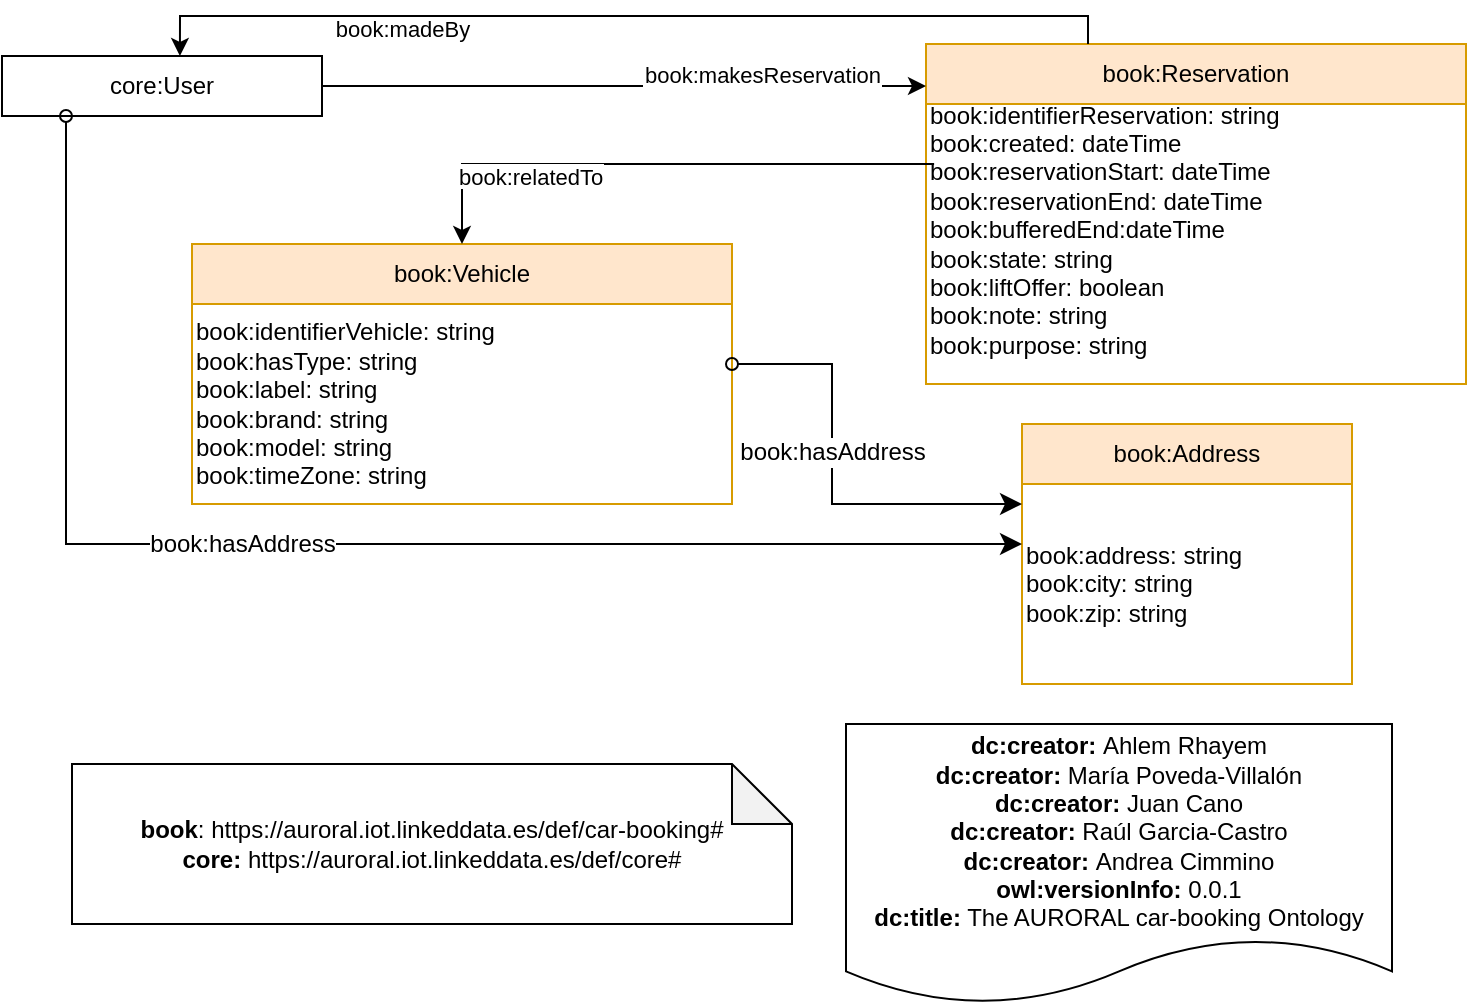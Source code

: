 <mxfile version="17.4.2" type="device"><diagram id="j3Iuz5jW5ZWUwNRPTU0H" name="Page-1"><mxGraphModel dx="2169" dy="2004" grid="1" gridSize="10" guides="1" tooltips="1" connect="1" arrows="1" fold="1" page="1" pageScale="1" pageWidth="827" pageHeight="1169" math="0" shadow="0"><root><mxCell id="0"/><mxCell id="1" parent="0"/><mxCell id="gPk9N1OhDavFBoFfnbrE-4" value="&lt;div&gt;&lt;b&gt;dc:creator:&lt;/b&gt;&amp;nbsp;Ahlem Rhayem&lt;b&gt;&lt;br&gt;&lt;/b&gt;&lt;/div&gt;&lt;div&gt;&lt;b&gt;dc:creator:&lt;/b&gt;&amp;nbsp;María Poveda-Villalón&lt;/div&gt;&lt;div&gt;&lt;div&gt;&lt;b&gt;dc:creator:&lt;/b&gt;&amp;nbsp;Juan Cano&lt;/div&gt;&lt;/div&gt;&lt;div&gt;&lt;div&gt;&lt;b&gt;dc:creator:&lt;/b&gt;&amp;nbsp;Raúl Garcia-Castro&lt;/div&gt;&lt;/div&gt;&lt;div&gt;&lt;div&gt;&lt;b&gt;dc:creator:&lt;/b&gt;&amp;nbsp;Andrea Cimmino&lt;/div&gt;&lt;/div&gt;&lt;div&gt;&lt;b&gt;owl:versionInfo:&lt;/b&gt; 0.0.1&lt;/div&gt;&lt;div&gt;&lt;b&gt;dc:title:&lt;/b&gt; The AURORAL car-booking Ontology&lt;/div&gt;" style="shape=document;whiteSpace=wrap;html=1;boundedLbl=1;labelBackgroundColor=#ffffff;strokeColor=#000000;fontSize=12;fontColor=#000000;size=0.233;" parent="1" vertex="1"><mxGeometry x="-313" y="200" width="273" height="140" as="geometry"/></mxCell><mxCell id="gPk9N1OhDavFBoFfnbrE-7" value="&lt;div&gt;&lt;b&gt;book&lt;/b&gt;:&amp;nbsp;https://auroral.iot.linkeddata.es/def/car-booking#&lt;/div&gt;&lt;b&gt;core:&amp;nbsp;&lt;/b&gt;https://auroral.iot.linkeddata.es/def/core#" style="shape=note;whiteSpace=wrap;html=1;backgroundOutline=1;darkOpacity=0.05;" parent="1" vertex="1"><mxGeometry x="-700" y="220" width="360" height="80" as="geometry"/></mxCell><mxCell id="gPk9N1OhDavFBoFfnbrE-9" value="book:identifierVehicle: string&lt;br&gt;book:hasType: string&lt;br&gt;book:label: string&lt;br&gt;book:brand: string&lt;br&gt;book:model: string&lt;br&gt;book:timeZone: string" style="rounded=0;whiteSpace=wrap;html=1;snapToPoint=1;points=[[0.1,0],[0.2,0],[0.3,0],[0.4,0],[0.5,0],[0.6,0],[0.7,0],[0.8,0],[0.9,0],[0,0.1],[0,0.3],[0,0.5],[0,0.7],[0,0.9],[0.1,1],[0.2,1],[0.3,1],[0.4,1],[0.5,1],[0.6,1],[0.7,1],[0.8,1],[0.9,1],[1,0.1],[1,0.3],[1,0.5],[1,0.7],[1,0.9]];align=left;strokeColor=#D79B00;" parent="1" vertex="1"><mxGeometry x="-640" y="-10" width="270" height="100" as="geometry"/></mxCell><mxCell id="gPk9N1OhDavFBoFfnbrE-10" value="book:Vehicle" style="rounded=0;whiteSpace=wrap;html=1;snapToPoint=1;points=[[0.1,0],[0.2,0],[0.3,0],[0.4,0],[0.5,0],[0.6,0],[0.7,0],[0.8,0],[0.9,0],[0,0.1],[0,0.3],[0,0.5],[0,0.7],[0,0.9],[0.1,1],[0.2,1],[0.3,1],[0.4,1],[0.5,1],[0.6,1],[0.7,1],[0.8,1],[0.9,1],[1,0.1],[1,0.3],[1,0.5],[1,0.7],[1,0.9]];fillColor=#ffe6cc;strokeColor=#d79b00;shadow=0;" parent="1" vertex="1"><mxGeometry x="-640" y="-40" width="270" height="30" as="geometry"/></mxCell><mxCell id="snNHeXXywmE0DaOTKSkb-2" value="book:Reservation" style="rounded=0;whiteSpace=wrap;html=1;snapToPoint=1;points=[[0.1,0],[0.2,0],[0.3,0],[0.4,0],[0.5,0],[0.6,0],[0.7,0],[0.8,0],[0.9,0],[0,0.1],[0,0.3],[0,0.5],[0,0.7],[0,0.9],[0.1,1],[0.2,1],[0.3,1],[0.4,1],[0.5,1],[0.6,1],[0.7,1],[0.8,1],[0.9,1],[1,0.1],[1,0.3],[1,0.5],[1,0.7],[1,0.9]];fillColor=#ffe6cc;strokeColor=#D79B00;shadow=0;" parent="1" vertex="1"><mxGeometry x="-273" y="-140" width="270" height="30" as="geometry"/></mxCell><mxCell id="snNHeXXywmE0DaOTKSkb-5" value="book:makesReservation" style="edgeStyle=orthogonalEdgeStyle;rounded=0;orthogonalLoop=1;jettySize=auto;endArrow=classic;endFill=1;entryX=0;entryY=0.7;entryDx=0;entryDy=0;" parent="1" source="t8pC4BWFAhWbiUh7ZmZz-3" target="snNHeXXywmE0DaOTKSkb-2" edge="1"><mxGeometry x="0.461" y="6" relative="1" as="geometry"><mxPoint x="-560" y="-41" as="targetPoint"/><mxPoint x="-469" y="100" as="sourcePoint"/><mxPoint as="offset"/><Array as="points"/></mxGeometry></mxCell><mxCell id="t8pC4BWFAhWbiUh7ZmZz-1" value="book:identifierReservation: string&lt;br&gt;book:created: dateTime&lt;br&gt;book:reservationStart: dateTime&lt;br&gt;book:reservationEnd: dateTime&lt;br&gt;book:bufferedEnd:dateTime&lt;br&gt;book:state: string&lt;br&gt;book:liftOffer: boolean&lt;br&gt;book:note: string&lt;br&gt;book:purpose: string&lt;br&gt;&amp;nbsp;" style="rounded=0;whiteSpace=wrap;html=1;snapToPoint=1;points=[[0.1,0],[0.2,0],[0.3,0],[0.4,0],[0.5,0],[0.6,0],[0.7,0],[0.8,0],[0.9,0],[0,0.1],[0,0.3],[0,0.5],[0,0.7],[0,0.9],[0.1,1],[0.2,1],[0.3,1],[0.4,1],[0.5,1],[0.6,1],[0.7,1],[0.8,1],[0.9,1],[1,0.1],[1,0.3],[1,0.5],[1,0.7],[1,0.9]];align=left;strokeColor=#D79B00;" parent="1" vertex="1"><mxGeometry x="-273" y="-110" width="270" height="140" as="geometry"/></mxCell><mxCell id="t8pC4BWFAhWbiUh7ZmZz-3" value="core:User" style="rounded=0;whiteSpace=wrap;html=1;snapToPoint=1;points=[[0.1,0],[0.2,0],[0.3,0],[0.4,0],[0.5,0],[0.6,0],[0.7,0],[0.8,0],[0.9,0],[0,0.1],[0,0.3],[0,0.5],[0,0.7],[0,0.9],[0.1,1],[0.2,1],[0.3,1],[0.4,1],[0.5,1],[0.6,1],[0.7,1],[0.8,1],[0.9,1],[1,0.1],[1,0.3],[1,0.5],[1,0.7],[1,0.9]];fillColor=#FFFFFF;strokeColor=#000000;shadow=0;" parent="1" vertex="1"><mxGeometry x="-735" y="-134" width="160" height="30" as="geometry"/></mxCell><mxCell id="t8pC4BWFAhWbiUh7ZmZz-5" value="book:relatedTo" style="edgeStyle=orthogonalEdgeStyle;rounded=0;orthogonalLoop=1;jettySize=auto;endArrow=classic;endFill=1;exitX=0.015;exitY=0.214;exitDx=0;exitDy=0;exitPerimeter=0;" parent="1" source="t8pC4BWFAhWbiUh7ZmZz-1" target="gPk9N1OhDavFBoFfnbrE-10" edge="1"><mxGeometry x="0.461" y="6" relative="1" as="geometry"><mxPoint x="-330" y="-30" as="targetPoint"/><mxPoint x="-630" y="-26" as="sourcePoint"/><mxPoint as="offset"/><Array as="points"><mxPoint x="-505" y="-80"/></Array></mxGeometry></mxCell><mxCell id="t8pC4BWFAhWbiUh7ZmZz-6" value="book:Address" style="rounded=0;whiteSpace=wrap;html=1;snapToPoint=1;points=[[0.1,0],[0.2,0],[0.3,0],[0.4,0],[0.5,0],[0.6,0],[0.7,0],[0.8,0],[0.9,0],[0,0.1],[0,0.3],[0,0.5],[0,0.7],[0,0.9],[0.1,1],[0.2,1],[0.3,1],[0.4,1],[0.5,1],[0.6,1],[0.7,1],[0.8,1],[0.9,1],[1,0.1],[1,0.3],[1,0.5],[1,0.7],[1,0.9]];fillColor=#ffe6cc;strokeColor=#d79b00;shadow=0;" parent="1" vertex="1"><mxGeometry x="-225" y="50" width="165" height="30" as="geometry"/></mxCell><mxCell id="t8pC4BWFAhWbiUh7ZmZz-8" value="book:address: string&lt;br&gt;book:city: string&lt;br&gt;book:zip: string" style="rounded=0;whiteSpace=wrap;html=1;snapToPoint=1;points=[[0.1,0],[0.2,0],[0.3,0],[0.4,0],[0.5,0],[0.6,0],[0.7,0],[0.8,0],[0.9,0],[0,0.1],[0,0.3],[0,0.5],[0,0.7],[0,0.9],[0.1,1],[0.2,1],[0.3,1],[0.4,1],[0.5,1],[0.6,1],[0.7,1],[0.8,1],[0.9,1],[1,0.1],[1,0.3],[1,0.5],[1,0.7],[1,0.9]];align=left;strokeColor=#D79B00;" parent="1" vertex="1"><mxGeometry x="-225" y="80" width="165" height="100" as="geometry"/></mxCell><mxCell id="t8pC4BWFAhWbiUh7ZmZz-9" value="" style="endArrow=classic;html=1;endSize=8;startArrow=oval;startFill=0;arcSize=0;rounded=0;exitX=0.2;exitY=1;exitDx=0;exitDy=0;entryX=0;entryY=0.3;entryDx=0;entryDy=0;" parent="1" source="t8pC4BWFAhWbiUh7ZmZz-3" target="t8pC4BWFAhWbiUh7ZmZz-8" edge="1"><mxGeometry width="50" height="50" relative="1" as="geometry"><mxPoint x="-300" y="181" as="sourcePoint"/><mxPoint x="-205" y="230" as="targetPoint"/><Array as="points"><mxPoint x="-703" y="110"/><mxPoint x="-610" y="110"/><mxPoint x="-510" y="110"/><mxPoint x="-300" y="110"/></Array></mxGeometry></mxCell><mxCell id="t8pC4BWFAhWbiUh7ZmZz-10" value="&lt;div&gt;book:hasAddress&lt;/div&gt;" style="text;html=1;align=center;verticalAlign=middle;resizable=0;points=[];labelBackgroundColor=#ffffff;" parent="t8pC4BWFAhWbiUh7ZmZz-9" vertex="1" connectable="0"><mxGeometry x="-0.127" relative="1" as="geometry"><mxPoint as="offset"/></mxGeometry></mxCell><mxCell id="t8pC4BWFAhWbiUh7ZmZz-11" value="" style="endArrow=classic;html=1;endSize=8;startArrow=oval;startFill=0;arcSize=0;rounded=0;exitX=1;exitY=0.3;exitDx=0;exitDy=0;entryX=0;entryY=0.1;entryDx=0;entryDy=0;" parent="1" source="gPk9N1OhDavFBoFfnbrE-9" target="t8pC4BWFAhWbiUh7ZmZz-8" edge="1"><mxGeometry width="50" height="50" relative="1" as="geometry"><mxPoint x="-693" y="-94" as="sourcePoint"/><mxPoint x="-215" y="120" as="targetPoint"/><Array as="points"><mxPoint x="-320" y="20"/><mxPoint x="-320" y="90"/><mxPoint x="-290" y="90"/></Array></mxGeometry></mxCell><mxCell id="t8pC4BWFAhWbiUh7ZmZz-12" value="&lt;div&gt;book:hasAddress&lt;/div&gt;" style="text;html=1;align=center;verticalAlign=middle;resizable=0;points=[];labelBackgroundColor=#ffffff;" parent="t8pC4BWFAhWbiUh7ZmZz-11" vertex="1" connectable="0"><mxGeometry x="-0.127" relative="1" as="geometry"><mxPoint as="offset"/></mxGeometry></mxCell><mxCell id="W-wsGWUmQJHGU0IZSvXe-1" value="book:madeBy" style="edgeStyle=orthogonalEdgeStyle;rounded=0;orthogonalLoop=1;jettySize=auto;endArrow=classic;endFill=1;entryX=0.556;entryY=0;entryDx=0;entryDy=0;entryPerimeter=0;" parent="1" source="snNHeXXywmE0DaOTKSkb-2" target="t8pC4BWFAhWbiUh7ZmZz-3" edge="1"><mxGeometry x="0.461" y="6" relative="1" as="geometry"><mxPoint x="-270" y="-109" as="targetPoint"/><mxPoint x="-190" y="-140" as="sourcePoint"/><mxPoint as="offset"/><Array as="points"><mxPoint x="-192" y="-154"/><mxPoint x="-646" y="-154"/></Array></mxGeometry></mxCell></root></mxGraphModel></diagram></mxfile>